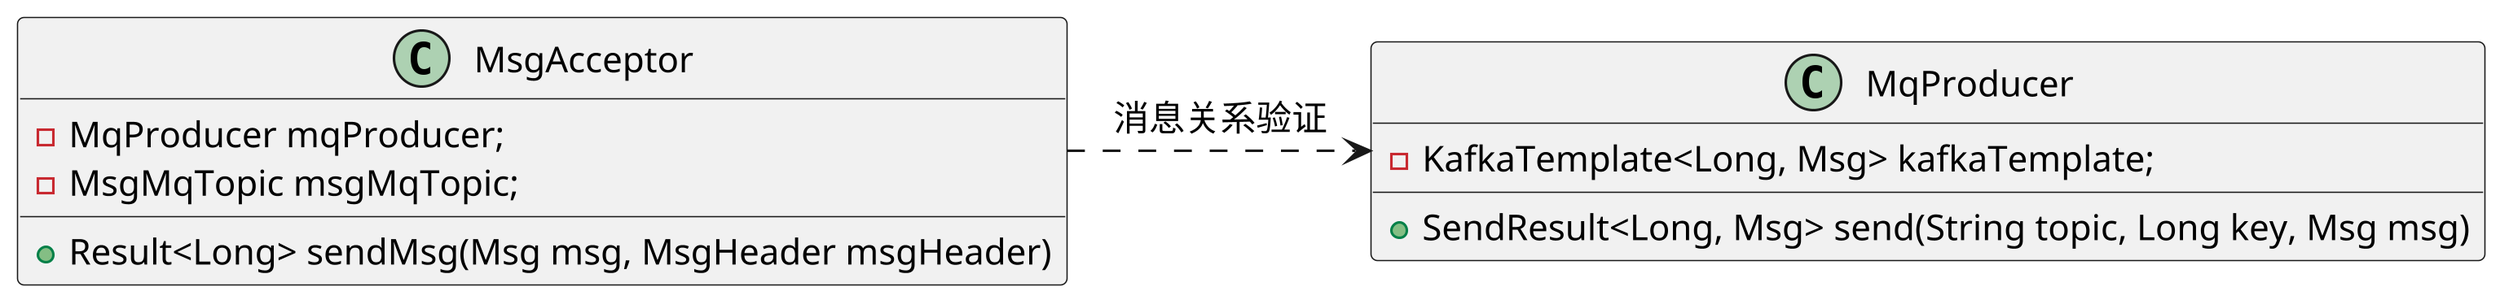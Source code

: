 @startuml
'https://plantuml.com/class-diagram
skinparam shadowing false
skinparam defaultFontName xfonts-wqy
skinparam dpi 300
skinparam activity  {
    DiamondFontSize 14
    ArrowFontSize 14
    FontSize 14
}

class MsgAcceptor {
    - MqProducer mqProducer;
    - MsgMqTopic msgMqTopic;
    + Result<Long> sendMsg(Msg msg, MsgHeader msgHeader)
}

MsgAcceptor .> MqProducer: 消息关系验证


class MqProducer {
    - KafkaTemplate<Long, Msg> kafkaTemplate;
    + SendResult<Long, Msg> send(String topic, Long key, Msg msg)
}

@enduml